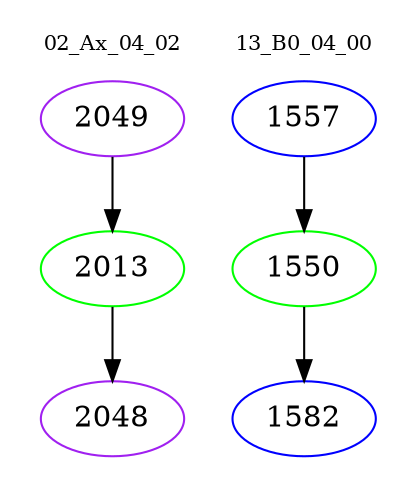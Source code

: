 digraph{
subgraph cluster_0 {
color = white
label = "02_Ax_04_02";
fontsize=10;
T0_2049 [label="2049", color="purple"]
T0_2049 -> T0_2013 [color="black"]
T0_2013 [label="2013", color="green"]
T0_2013 -> T0_2048 [color="black"]
T0_2048 [label="2048", color="purple"]
}
subgraph cluster_1 {
color = white
label = "13_B0_04_00";
fontsize=10;
T1_1557 [label="1557", color="blue"]
T1_1557 -> T1_1550 [color="black"]
T1_1550 [label="1550", color="green"]
T1_1550 -> T1_1582 [color="black"]
T1_1582 [label="1582", color="blue"]
}
}
